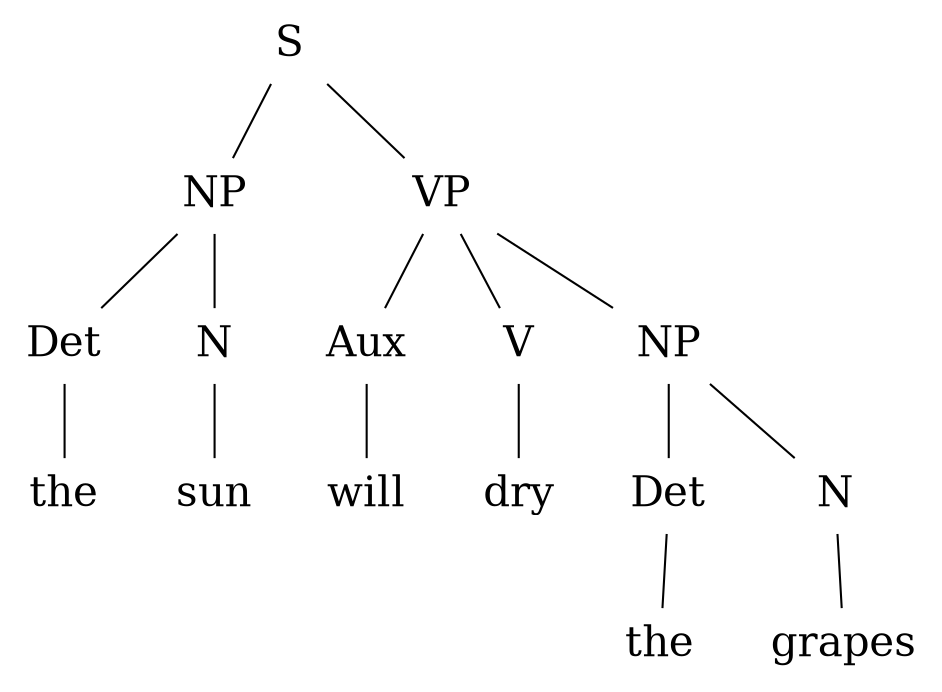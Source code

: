 graph Tree {
splines=false
margin=0
N1 [label="S" shape=plaintext fontsize=20]
N2 [label="NP" shape=plaintext fontsize=20]
N1--N2
N3 [label="Det" shape=plaintext fontsize=20]
N2--N3
N4 [label="the" shape=plaintext fontsize=20]
N3--N4
N31 [label="N" shape=plaintext fontsize=20]
N2--N31
N41 [label="sun" shape=plaintext fontsize=20]
N31--N41
N5 [label="VP" shape=plaintext fontsize=20]
N1--N5
N6 [label="Aux" shape=plaintext fontsize=20]
N5--N6
N7 [label="will" shape=plaintext fontsize=20]
N6--N7
N8 [label="V" shape=plaintext fontsize=20]
N5--N8
N9 [label="dry" shape=plaintext fontsize=20]
N8--N9
N10 [label="NP" shape=plaintext fontsize=20]
N5--N10
N11 [label="Det" shape=plaintext fontsize=20]
N10--N11
N12 [label="the" shape=plaintext fontsize=20]
N11--N12
N13 [label="N" shape=plaintext fontsize=20]
N10--N13
N14 [label="grapes" shape=plaintext fontsize=20]
N13--N14
}